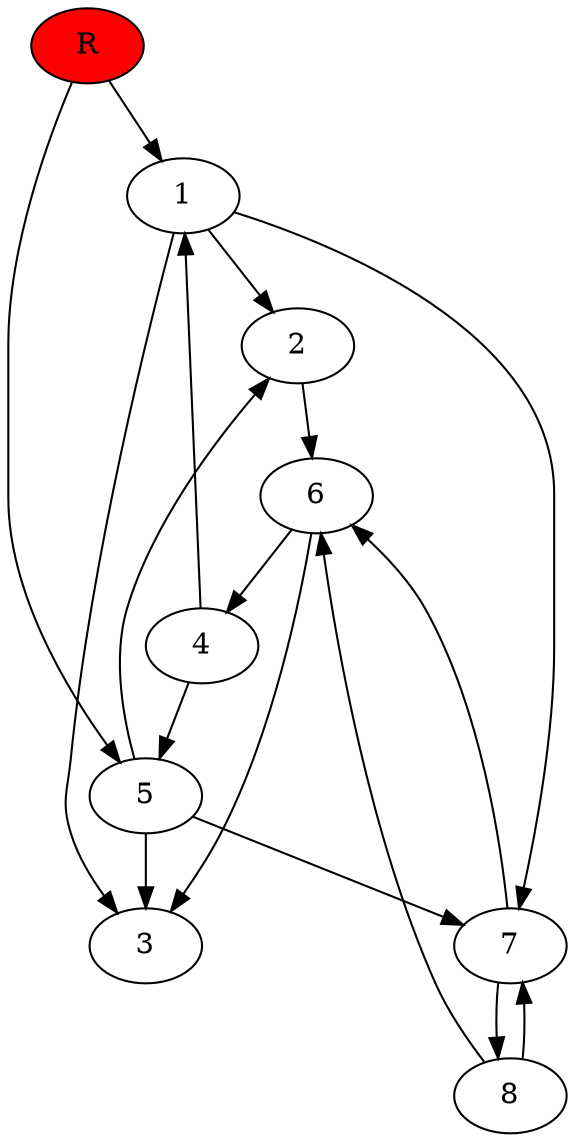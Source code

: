 digraph prb52355 {
	1
	2
	3
	4
	5
	6
	7
	8
	R [fillcolor="#ff0000" style=filled]
	1 -> 2
	1 -> 3
	1 -> 7
	2 -> 6
	4 -> 1
	4 -> 5
	5 -> 2
	5 -> 3
	5 -> 7
	6 -> 3
	6 -> 4
	7 -> 6
	7 -> 8
	8 -> 6
	8 -> 7
	R -> 1
	R -> 5
}
